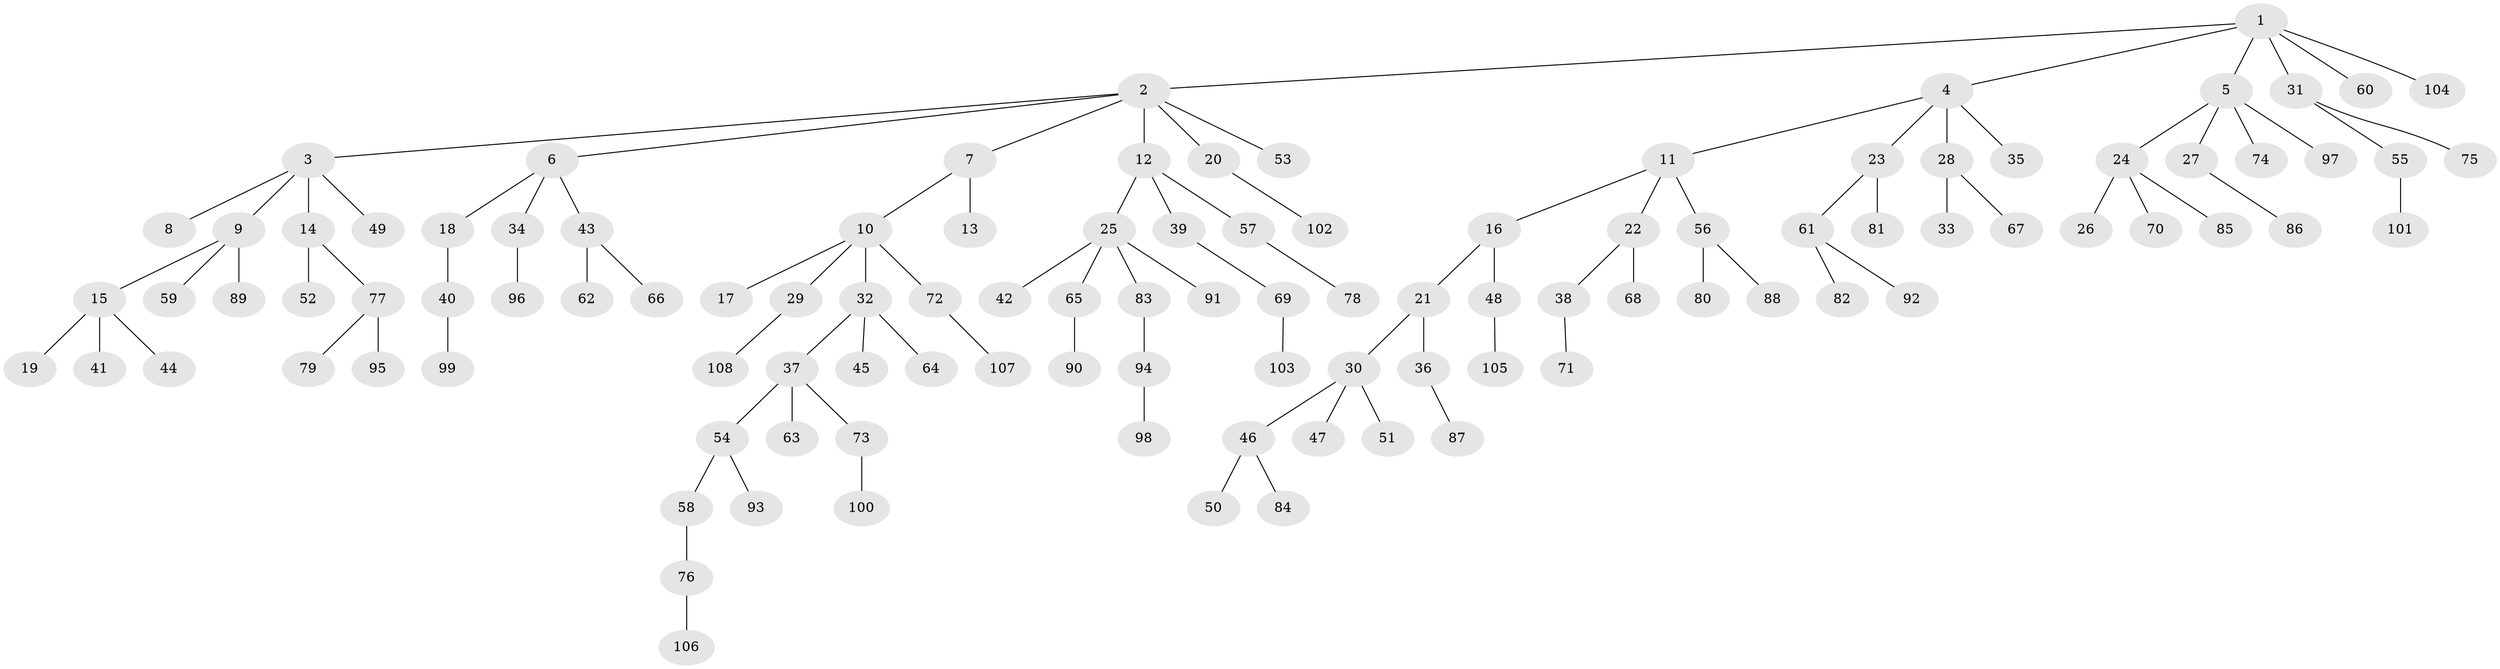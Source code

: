 // Generated by graph-tools (version 1.1) at 2025/26/03/09/25 03:26:23]
// undirected, 108 vertices, 107 edges
graph export_dot {
graph [start="1"]
  node [color=gray90,style=filled];
  1;
  2;
  3;
  4;
  5;
  6;
  7;
  8;
  9;
  10;
  11;
  12;
  13;
  14;
  15;
  16;
  17;
  18;
  19;
  20;
  21;
  22;
  23;
  24;
  25;
  26;
  27;
  28;
  29;
  30;
  31;
  32;
  33;
  34;
  35;
  36;
  37;
  38;
  39;
  40;
  41;
  42;
  43;
  44;
  45;
  46;
  47;
  48;
  49;
  50;
  51;
  52;
  53;
  54;
  55;
  56;
  57;
  58;
  59;
  60;
  61;
  62;
  63;
  64;
  65;
  66;
  67;
  68;
  69;
  70;
  71;
  72;
  73;
  74;
  75;
  76;
  77;
  78;
  79;
  80;
  81;
  82;
  83;
  84;
  85;
  86;
  87;
  88;
  89;
  90;
  91;
  92;
  93;
  94;
  95;
  96;
  97;
  98;
  99;
  100;
  101;
  102;
  103;
  104;
  105;
  106;
  107;
  108;
  1 -- 2;
  1 -- 4;
  1 -- 5;
  1 -- 31;
  1 -- 60;
  1 -- 104;
  2 -- 3;
  2 -- 6;
  2 -- 7;
  2 -- 12;
  2 -- 20;
  2 -- 53;
  3 -- 8;
  3 -- 9;
  3 -- 14;
  3 -- 49;
  4 -- 11;
  4 -- 23;
  4 -- 28;
  4 -- 35;
  5 -- 24;
  5 -- 27;
  5 -- 74;
  5 -- 97;
  6 -- 18;
  6 -- 34;
  6 -- 43;
  7 -- 10;
  7 -- 13;
  9 -- 15;
  9 -- 59;
  9 -- 89;
  10 -- 17;
  10 -- 29;
  10 -- 32;
  10 -- 72;
  11 -- 16;
  11 -- 22;
  11 -- 56;
  12 -- 25;
  12 -- 39;
  12 -- 57;
  14 -- 52;
  14 -- 77;
  15 -- 19;
  15 -- 41;
  15 -- 44;
  16 -- 21;
  16 -- 48;
  18 -- 40;
  20 -- 102;
  21 -- 30;
  21 -- 36;
  22 -- 38;
  22 -- 68;
  23 -- 61;
  23 -- 81;
  24 -- 26;
  24 -- 70;
  24 -- 85;
  25 -- 42;
  25 -- 65;
  25 -- 83;
  25 -- 91;
  27 -- 86;
  28 -- 33;
  28 -- 67;
  29 -- 108;
  30 -- 46;
  30 -- 47;
  30 -- 51;
  31 -- 55;
  31 -- 75;
  32 -- 37;
  32 -- 45;
  32 -- 64;
  34 -- 96;
  36 -- 87;
  37 -- 54;
  37 -- 63;
  37 -- 73;
  38 -- 71;
  39 -- 69;
  40 -- 99;
  43 -- 62;
  43 -- 66;
  46 -- 50;
  46 -- 84;
  48 -- 105;
  54 -- 58;
  54 -- 93;
  55 -- 101;
  56 -- 80;
  56 -- 88;
  57 -- 78;
  58 -- 76;
  61 -- 82;
  61 -- 92;
  65 -- 90;
  69 -- 103;
  72 -- 107;
  73 -- 100;
  76 -- 106;
  77 -- 79;
  77 -- 95;
  83 -- 94;
  94 -- 98;
}
